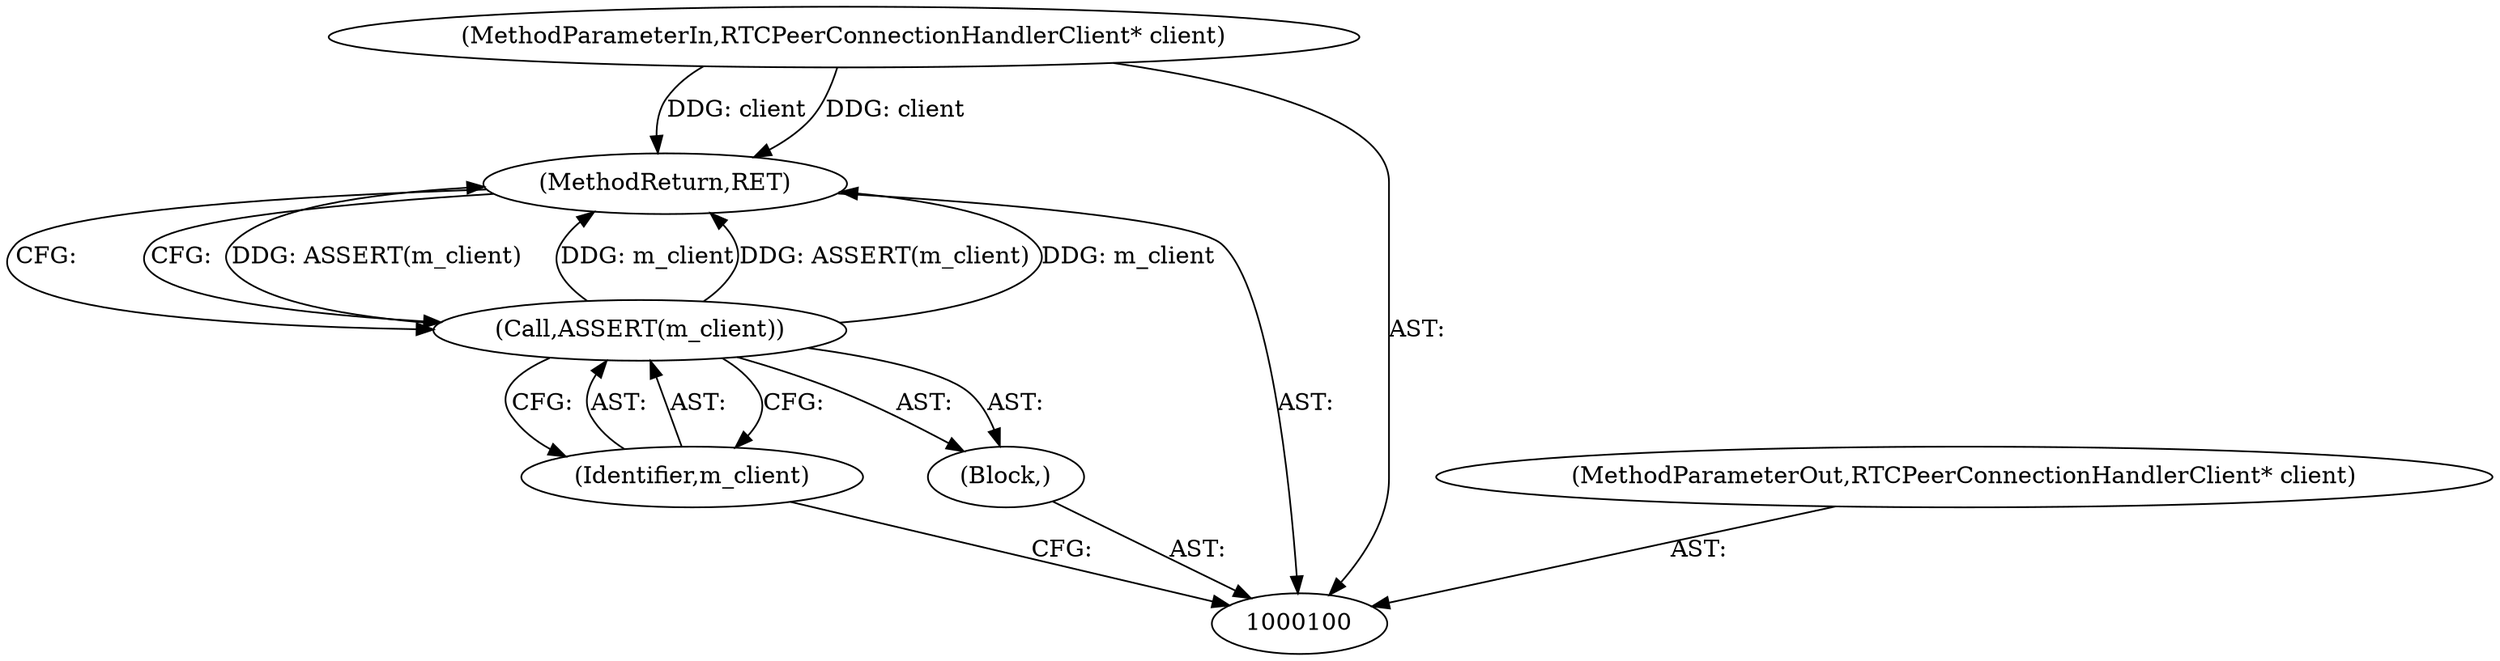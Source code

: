 digraph "0_Chrome_ab5e55ff333def909d025ac45da9ffa0d88a63f2_10" {
"1000105" [label="(MethodReturn,RET)"];
"1000101" [label="(MethodParameterIn,RTCPeerConnectionHandlerClient* client)"];
"1000115" [label="(MethodParameterOut,RTCPeerConnectionHandlerClient* client)"];
"1000102" [label="(Block,)"];
"1000104" [label="(Identifier,m_client)"];
"1000103" [label="(Call,ASSERT(m_client))"];
"1000105" -> "1000100"  [label="AST: "];
"1000105" -> "1000103"  [label="CFG: "];
"1000103" -> "1000105"  [label="DDG: ASSERT(m_client)"];
"1000103" -> "1000105"  [label="DDG: m_client"];
"1000101" -> "1000105"  [label="DDG: client"];
"1000101" -> "1000100"  [label="AST: "];
"1000101" -> "1000105"  [label="DDG: client"];
"1000115" -> "1000100"  [label="AST: "];
"1000102" -> "1000100"  [label="AST: "];
"1000103" -> "1000102"  [label="AST: "];
"1000104" -> "1000103"  [label="AST: "];
"1000104" -> "1000100"  [label="CFG: "];
"1000103" -> "1000104"  [label="CFG: "];
"1000103" -> "1000102"  [label="AST: "];
"1000103" -> "1000104"  [label="CFG: "];
"1000104" -> "1000103"  [label="AST: "];
"1000105" -> "1000103"  [label="CFG: "];
"1000103" -> "1000105"  [label="DDG: ASSERT(m_client)"];
"1000103" -> "1000105"  [label="DDG: m_client"];
}
